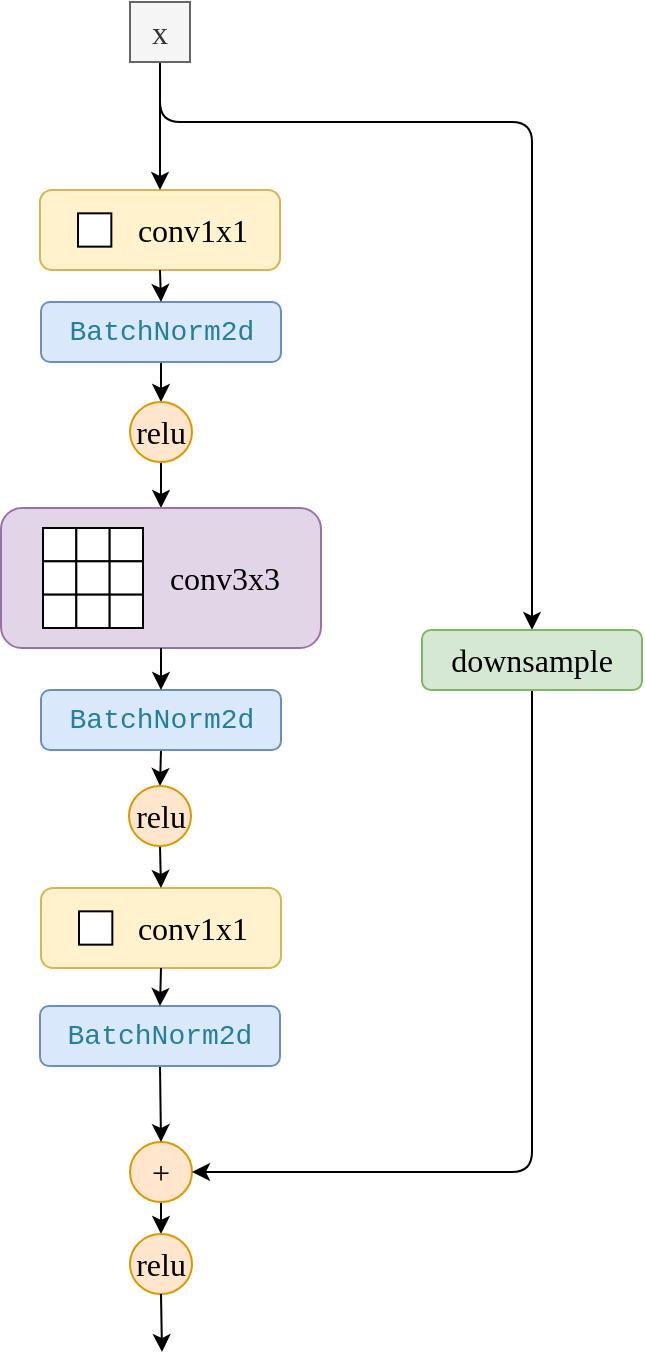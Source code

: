 <mxfile version="20.6.2" type="device"><diagram id="e4SE-nXd152fLkqlvYRe" name="第 1 页"><mxGraphModel dx="561" dy="699" grid="1" gridSize="10" guides="1" tooltips="1" connect="1" arrows="1" fold="1" page="0" pageScale="1" pageWidth="827" pageHeight="1169" math="0" shadow="0"><root><mxCell id="0"/><mxCell id="1" parent="0"/><mxCell id="1pENNHZVQku0KdrAYKVN-1" value="" style="group" vertex="1" connectable="0" parent="1"><mxGeometry x="439" y="224" width="120" height="40" as="geometry"/></mxCell><mxCell id="1pENNHZVQku0KdrAYKVN-2" value="" style="rounded=1;whiteSpace=wrap;html=1;fillColor=#fff2cc;strokeColor=#d6b656;" vertex="1" parent="1pENNHZVQku0KdrAYKVN-1"><mxGeometry width="120" height="40" as="geometry"/></mxCell><mxCell id="1pENNHZVQku0KdrAYKVN-3" value="" style="whiteSpace=wrap;html=1;aspect=fixed;" vertex="1" parent="1pENNHZVQku0KdrAYKVN-1"><mxGeometry x="19.003" y="11.667" width="16.667" height="16.667" as="geometry"/></mxCell><mxCell id="1pENNHZVQku0KdrAYKVN-4" value="&lt;span style=&quot;&quot;&gt;conv1x1&lt;/span&gt;" style="text;html=1;align=center;verticalAlign=middle;resizable=0;points=[];autosize=1;strokeColor=none;fillColor=none;fontSize=16;fontFamily=Times New Roman;" vertex="1" parent="1pENNHZVQku0KdrAYKVN-1"><mxGeometry x="35.67" y="5" width="80" height="30" as="geometry"/></mxCell><mxCell id="1pENNHZVQku0KdrAYKVN-18" style="edgeStyle=orthogonalEdgeStyle;rounded=0;orthogonalLoop=1;jettySize=auto;html=1;exitX=0.5;exitY=1;exitDx=0;exitDy=0;entryX=0.5;entryY=0;entryDx=0;entryDy=0;fontFamily=Times New Roman;fontSize=16;" edge="1" parent="1" source="1pENNHZVQku0KdrAYKVN-19" target="1pENNHZVQku0KdrAYKVN-25"><mxGeometry relative="1" as="geometry"/></mxCell><mxCell id="1pENNHZVQku0KdrAYKVN-19" value="&lt;div style=&quot;font-family: Consolas, &amp;quot;Courier New&amp;quot;, monospace; font-size: 14px; line-height: 19px;&quot;&gt;&lt;span style=&quot;color: #267f99;&quot;&gt;BatchNorm2d&lt;/span&gt; &lt;/div&gt;" style="rounded=1;whiteSpace=wrap;html=1;fontFamily=Times New Roman;fontSize=16;fillColor=#dae8fc;strokeColor=#6c8ebf;" vertex="1" parent="1"><mxGeometry x="439.5" y="280" width="120" height="30" as="geometry"/></mxCell><mxCell id="1pENNHZVQku0KdrAYKVN-20" style="edgeStyle=orthogonalEdgeStyle;rounded=0;orthogonalLoop=1;jettySize=auto;html=1;exitX=0.5;exitY=1;exitDx=0;exitDy=0;entryX=0.5;entryY=0;entryDx=0;entryDy=0;fontFamily=Times New Roman;fontSize=16;" edge="1" parent="1" source="1pENNHZVQku0KdrAYKVN-22" target="1pENNHZVQku0KdrAYKVN-2"><mxGeometry relative="1" as="geometry"><mxPoint x="499" y="210" as="targetPoint"/></mxGeometry></mxCell><mxCell id="1pENNHZVQku0KdrAYKVN-21" style="edgeStyle=orthogonalEdgeStyle;rounded=1;orthogonalLoop=1;jettySize=auto;html=1;exitX=0.5;exitY=1;exitDx=0;exitDy=0;entryX=0.5;entryY=0;entryDx=0;entryDy=0;fontFamily=Times New Roman;fontSize=16;" edge="1" parent="1" source="1pENNHZVQku0KdrAYKVN-22" target="1pENNHZVQku0KdrAYKVN-46"><mxGeometry relative="1" as="geometry"><Array as="points"><mxPoint x="499" y="190"/><mxPoint x="685" y="190"/></Array></mxGeometry></mxCell><mxCell id="1pENNHZVQku0KdrAYKVN-22" value="x" style="rounded=0;whiteSpace=wrap;html=1;fontFamily=Times New Roman;fontSize=16;fillColor=#f5f5f5;fontColor=#333333;strokeColor=#666666;" vertex="1" parent="1"><mxGeometry x="484" y="130" width="30" height="30" as="geometry"/></mxCell><mxCell id="1pENNHZVQku0KdrAYKVN-23" style="edgeStyle=orthogonalEdgeStyle;rounded=0;orthogonalLoop=1;jettySize=auto;html=1;exitX=0.5;exitY=1;exitDx=0;exitDy=0;entryX=0.5;entryY=0;entryDx=0;entryDy=0;fontFamily=Times New Roman;fontSize=16;" edge="1" parent="1" source="1pENNHZVQku0KdrAYKVN-2" target="1pENNHZVQku0KdrAYKVN-19"><mxGeometry relative="1" as="geometry"><mxPoint x="499" y="280" as="sourcePoint"/></mxGeometry></mxCell><mxCell id="1pENNHZVQku0KdrAYKVN-24" style="edgeStyle=orthogonalEdgeStyle;rounded=0;orthogonalLoop=1;jettySize=auto;html=1;exitX=0.5;exitY=1;exitDx=0;exitDy=0;entryX=0.5;entryY=0;entryDx=0;entryDy=0;fontFamily=Times New Roman;fontSize=16;" edge="1" parent="1" source="1pENNHZVQku0KdrAYKVN-25" target="1pENNHZVQku0KdrAYKVN-27"><mxGeometry relative="1" as="geometry"/></mxCell><mxCell id="1pENNHZVQku0KdrAYKVN-25" value="relu" style="ellipse;whiteSpace=wrap;html=1;fontFamily=Times New Roman;fontSize=16;fillColor=#ffe6cc;strokeColor=#d79b00;" vertex="1" parent="1"><mxGeometry x="484" y="330" width="31" height="30" as="geometry"/></mxCell><mxCell id="1pENNHZVQku0KdrAYKVN-26" value="" style="group" vertex="1" connectable="0" parent="1"><mxGeometry x="419.5" y="383" width="160" height="70" as="geometry"/></mxCell><mxCell id="1pENNHZVQku0KdrAYKVN-27" value="" style="rounded=1;whiteSpace=wrap;html=1;fillColor=#e1d5e7;strokeColor=#9673a6;align=center;" vertex="1" parent="1pENNHZVQku0KdrAYKVN-26"><mxGeometry width="160" height="70" as="geometry"/></mxCell><mxCell id="1pENNHZVQku0KdrAYKVN-28" value="" style="group" vertex="1" connectable="0" parent="1pENNHZVQku0KdrAYKVN-26"><mxGeometry x="21" y="10" width="50" height="50" as="geometry"/></mxCell><mxCell id="1pENNHZVQku0KdrAYKVN-29" value="" style="whiteSpace=wrap;html=1;aspect=fixed;" vertex="1" parent="1pENNHZVQku0KdrAYKVN-28"><mxGeometry width="16.667" height="16.667" as="geometry"/></mxCell><mxCell id="1pENNHZVQku0KdrAYKVN-30" value="" style="whiteSpace=wrap;html=1;aspect=fixed;" vertex="1" parent="1pENNHZVQku0KdrAYKVN-28"><mxGeometry x="16.667" width="16.667" height="16.667" as="geometry"/></mxCell><mxCell id="1pENNHZVQku0KdrAYKVN-31" value="" style="whiteSpace=wrap;html=1;aspect=fixed;" vertex="1" parent="1pENNHZVQku0KdrAYKVN-28"><mxGeometry x="33.333" width="16.667" height="16.667" as="geometry"/></mxCell><mxCell id="1pENNHZVQku0KdrAYKVN-32" value="" style="whiteSpace=wrap;html=1;aspect=fixed;" vertex="1" parent="1pENNHZVQku0KdrAYKVN-28"><mxGeometry y="16.667" width="16.667" height="16.667" as="geometry"/></mxCell><mxCell id="1pENNHZVQku0KdrAYKVN-33" value="" style="whiteSpace=wrap;html=1;aspect=fixed;" vertex="1" parent="1pENNHZVQku0KdrAYKVN-28"><mxGeometry x="16.667" y="16.667" width="16.667" height="16.667" as="geometry"/></mxCell><mxCell id="1pENNHZVQku0KdrAYKVN-34" value="" style="whiteSpace=wrap;html=1;aspect=fixed;" vertex="1" parent="1pENNHZVQku0KdrAYKVN-28"><mxGeometry x="33.333" y="16.667" width="16.667" height="16.667" as="geometry"/></mxCell><mxCell id="1pENNHZVQku0KdrAYKVN-35" value="" style="whiteSpace=wrap;html=1;aspect=fixed;" vertex="1" parent="1pENNHZVQku0KdrAYKVN-28"><mxGeometry y="33.333" width="16.667" height="16.667" as="geometry"/></mxCell><mxCell id="1pENNHZVQku0KdrAYKVN-36" value="" style="whiteSpace=wrap;html=1;aspect=fixed;" vertex="1" parent="1pENNHZVQku0KdrAYKVN-28"><mxGeometry x="16.667" y="33.333" width="16.667" height="16.667" as="geometry"/></mxCell><mxCell id="1pENNHZVQku0KdrAYKVN-37" value="" style="whiteSpace=wrap;html=1;aspect=fixed;" vertex="1" parent="1pENNHZVQku0KdrAYKVN-28"><mxGeometry x="33.333" y="33.333" width="16.667" height="16.667" as="geometry"/></mxCell><mxCell id="1pENNHZVQku0KdrAYKVN-38" value="&lt;span style=&quot;&quot;&gt;conv3x3&lt;/span&gt;" style="text;html=1;align=center;verticalAlign=middle;resizable=0;points=[];autosize=1;strokeColor=none;fillColor=none;fontSize=16;fontFamily=Times New Roman;" vertex="1" parent="1pENNHZVQku0KdrAYKVN-26"><mxGeometry x="71" y="20" width="80" height="30" as="geometry"/></mxCell><mxCell id="1pENNHZVQku0KdrAYKVN-59" style="edgeStyle=orthogonalEdgeStyle;rounded=0;orthogonalLoop=1;jettySize=auto;html=1;exitX=0.5;exitY=1;exitDx=0;exitDy=0;entryX=0.5;entryY=0;entryDx=0;entryDy=0;" edge="1" parent="1" source="1pENNHZVQku0KdrAYKVN-40" target="1pENNHZVQku0KdrAYKVN-58"><mxGeometry relative="1" as="geometry"/></mxCell><mxCell id="1pENNHZVQku0KdrAYKVN-40" value="&lt;div style=&quot;font-family: Consolas, &amp;quot;Courier New&amp;quot;, monospace; font-size: 14px; line-height: 19px;&quot;&gt;&lt;span style=&quot;color: #267f99;&quot;&gt;BatchNorm2d&lt;/span&gt; &lt;/div&gt;" style="rounded=1;whiteSpace=wrap;html=1;fontFamily=Times New Roman;fontSize=16;fillColor=#dae8fc;strokeColor=#6c8ebf;" vertex="1" parent="1"><mxGeometry x="439.5" y="474" width="120" height="30" as="geometry"/></mxCell><mxCell id="1pENNHZVQku0KdrAYKVN-41" style="edgeStyle=orthogonalEdgeStyle;rounded=0;orthogonalLoop=1;jettySize=auto;html=1;exitX=0.5;exitY=1;exitDx=0;exitDy=0;entryX=0.5;entryY=0;entryDx=0;entryDy=0;fontFamily=Times New Roman;fontSize=16;" edge="1" parent="1" source="1pENNHZVQku0KdrAYKVN-27" target="1pENNHZVQku0KdrAYKVN-40"><mxGeometry relative="1" as="geometry"/></mxCell><mxCell id="1pENNHZVQku0KdrAYKVN-42" style="edgeStyle=orthogonalEdgeStyle;curved=1;orthogonalLoop=1;jettySize=auto;html=1;exitX=0.5;exitY=1;exitDx=0;exitDy=0;entryX=0.5;entryY=0;entryDx=0;entryDy=0;fontFamily=Times New Roman;fontSize=16;" edge="1" parent="1" source="1pENNHZVQku0KdrAYKVN-43" target="1pENNHZVQku0KdrAYKVN-44"><mxGeometry relative="1" as="geometry"/></mxCell><mxCell id="1pENNHZVQku0KdrAYKVN-43" value="+" style="ellipse;whiteSpace=wrap;html=1;fontFamily=Times New Roman;fontSize=16;fillColor=#ffe6cc;strokeColor=#d79b00;" vertex="1" parent="1"><mxGeometry x="484" y="700" width="31" height="30" as="geometry"/></mxCell><mxCell id="1pENNHZVQku0KdrAYKVN-44" value="relu" style="ellipse;whiteSpace=wrap;html=1;fontFamily=Times New Roman;fontSize=16;fillColor=#ffe6cc;strokeColor=#d79b00;" vertex="1" parent="1"><mxGeometry x="484" y="746" width="31" height="30" as="geometry"/></mxCell><mxCell id="1pENNHZVQku0KdrAYKVN-45" style="edgeStyle=orthogonalEdgeStyle;rounded=1;orthogonalLoop=1;jettySize=auto;html=1;exitX=0.5;exitY=1;exitDx=0;exitDy=0;entryX=1;entryY=0.5;entryDx=0;entryDy=0;fontFamily=Times New Roman;fontSize=16;" edge="1" parent="1" source="1pENNHZVQku0KdrAYKVN-46" target="1pENNHZVQku0KdrAYKVN-43"><mxGeometry relative="1" as="geometry"/></mxCell><mxCell id="1pENNHZVQku0KdrAYKVN-46" value="downsample" style="rounded=1;whiteSpace=wrap;html=1;fontFamily=Times New Roman;fontSize=16;fillColor=#d5e8d4;strokeColor=#82b366;" vertex="1" parent="1"><mxGeometry x="630" y="444" width="110" height="30" as="geometry"/></mxCell><mxCell id="1pENNHZVQku0KdrAYKVN-47" value="" style="endArrow=classic;html=1;rounded=1;fontFamily=Times New Roman;fontSize=16;exitX=0.5;exitY=1;exitDx=0;exitDy=0;" edge="1" parent="1" source="1pENNHZVQku0KdrAYKVN-44"><mxGeometry width="50" height="50" relative="1" as="geometry"><mxPoint x="470" y="845" as="sourcePoint"/><mxPoint x="500" y="805" as="targetPoint"/></mxGeometry></mxCell><mxCell id="1pENNHZVQku0KdrAYKVN-48" value="" style="group" vertex="1" connectable="0" parent="1"><mxGeometry x="439.5" y="573" width="120" height="40" as="geometry"/></mxCell><mxCell id="1pENNHZVQku0KdrAYKVN-49" value="" style="rounded=1;whiteSpace=wrap;html=1;fillColor=#fff2cc;strokeColor=#d6b656;" vertex="1" parent="1pENNHZVQku0KdrAYKVN-48"><mxGeometry width="120" height="40" as="geometry"/></mxCell><mxCell id="1pENNHZVQku0KdrAYKVN-50" value="" style="whiteSpace=wrap;html=1;aspect=fixed;" vertex="1" parent="1pENNHZVQku0KdrAYKVN-48"><mxGeometry x="19.003" y="11.667" width="16.667" height="16.667" as="geometry"/></mxCell><mxCell id="1pENNHZVQku0KdrAYKVN-51" value="&lt;span style=&quot;&quot;&gt;conv1x1&lt;/span&gt;" style="text;html=1;align=center;verticalAlign=middle;resizable=0;points=[];autosize=1;strokeColor=none;fillColor=none;fontSize=16;fontFamily=Times New Roman;" vertex="1" parent="1pENNHZVQku0KdrAYKVN-48"><mxGeometry x="35.67" y="5" width="80" height="30" as="geometry"/></mxCell><mxCell id="1pENNHZVQku0KdrAYKVN-52" style="edgeStyle=orthogonalEdgeStyle;rounded=0;orthogonalLoop=1;jettySize=auto;html=1;exitX=0.5;exitY=1;exitDx=0;exitDy=0;entryX=0.5;entryY=0;entryDx=0;entryDy=0;fontFamily=Times New Roman;fontSize=16;" edge="1" parent="1" source="1pENNHZVQku0KdrAYKVN-53" target="1pENNHZVQku0KdrAYKVN-43"><mxGeometry relative="1" as="geometry"><mxPoint x="500" y="699" as="targetPoint"/></mxGeometry></mxCell><mxCell id="1pENNHZVQku0KdrAYKVN-53" value="&lt;div style=&quot;font-family: Consolas, &amp;quot;Courier New&amp;quot;, monospace; font-size: 14px; line-height: 19px;&quot;&gt;&lt;span style=&quot;color: #267f99;&quot;&gt;BatchNorm2d&lt;/span&gt; &lt;/div&gt;" style="rounded=1;whiteSpace=wrap;html=1;fontFamily=Times New Roman;fontSize=16;fillColor=#dae8fc;strokeColor=#6c8ebf;" vertex="1" parent="1"><mxGeometry x="439" y="632" width="120" height="30" as="geometry"/></mxCell><mxCell id="1pENNHZVQku0KdrAYKVN-54" style="edgeStyle=orthogonalEdgeStyle;rounded=0;orthogonalLoop=1;jettySize=auto;html=1;exitX=0.5;exitY=1;exitDx=0;exitDy=0;entryX=0.5;entryY=0;entryDx=0;entryDy=0;fontFamily=Times New Roman;fontSize=16;" edge="1" parent="1" source="1pENNHZVQku0KdrAYKVN-49" target="1pENNHZVQku0KdrAYKVN-53"><mxGeometry relative="1" as="geometry"><mxPoint x="499.5" y="629" as="sourcePoint"/></mxGeometry></mxCell><mxCell id="1pENNHZVQku0KdrAYKVN-57" style="edgeStyle=orthogonalEdgeStyle;rounded=0;orthogonalLoop=1;jettySize=auto;html=1;exitX=0.5;exitY=1;exitDx=0;exitDy=0;entryX=0.5;entryY=0;entryDx=0;entryDy=0;fontFamily=Times New Roman;fontSize=16;" edge="1" parent="1" source="1pENNHZVQku0KdrAYKVN-58" target="1pENNHZVQku0KdrAYKVN-49"><mxGeometry relative="1" as="geometry"><mxPoint x="499" y="591" as="targetPoint"/></mxGeometry></mxCell><mxCell id="1pENNHZVQku0KdrAYKVN-58" value="relu" style="ellipse;whiteSpace=wrap;html=1;fontFamily=Times New Roman;fontSize=16;fillColor=#ffe6cc;strokeColor=#d79b00;" vertex="1" parent="1"><mxGeometry x="483.5" y="522" width="31" height="30" as="geometry"/></mxCell></root></mxGraphModel></diagram></mxfile>